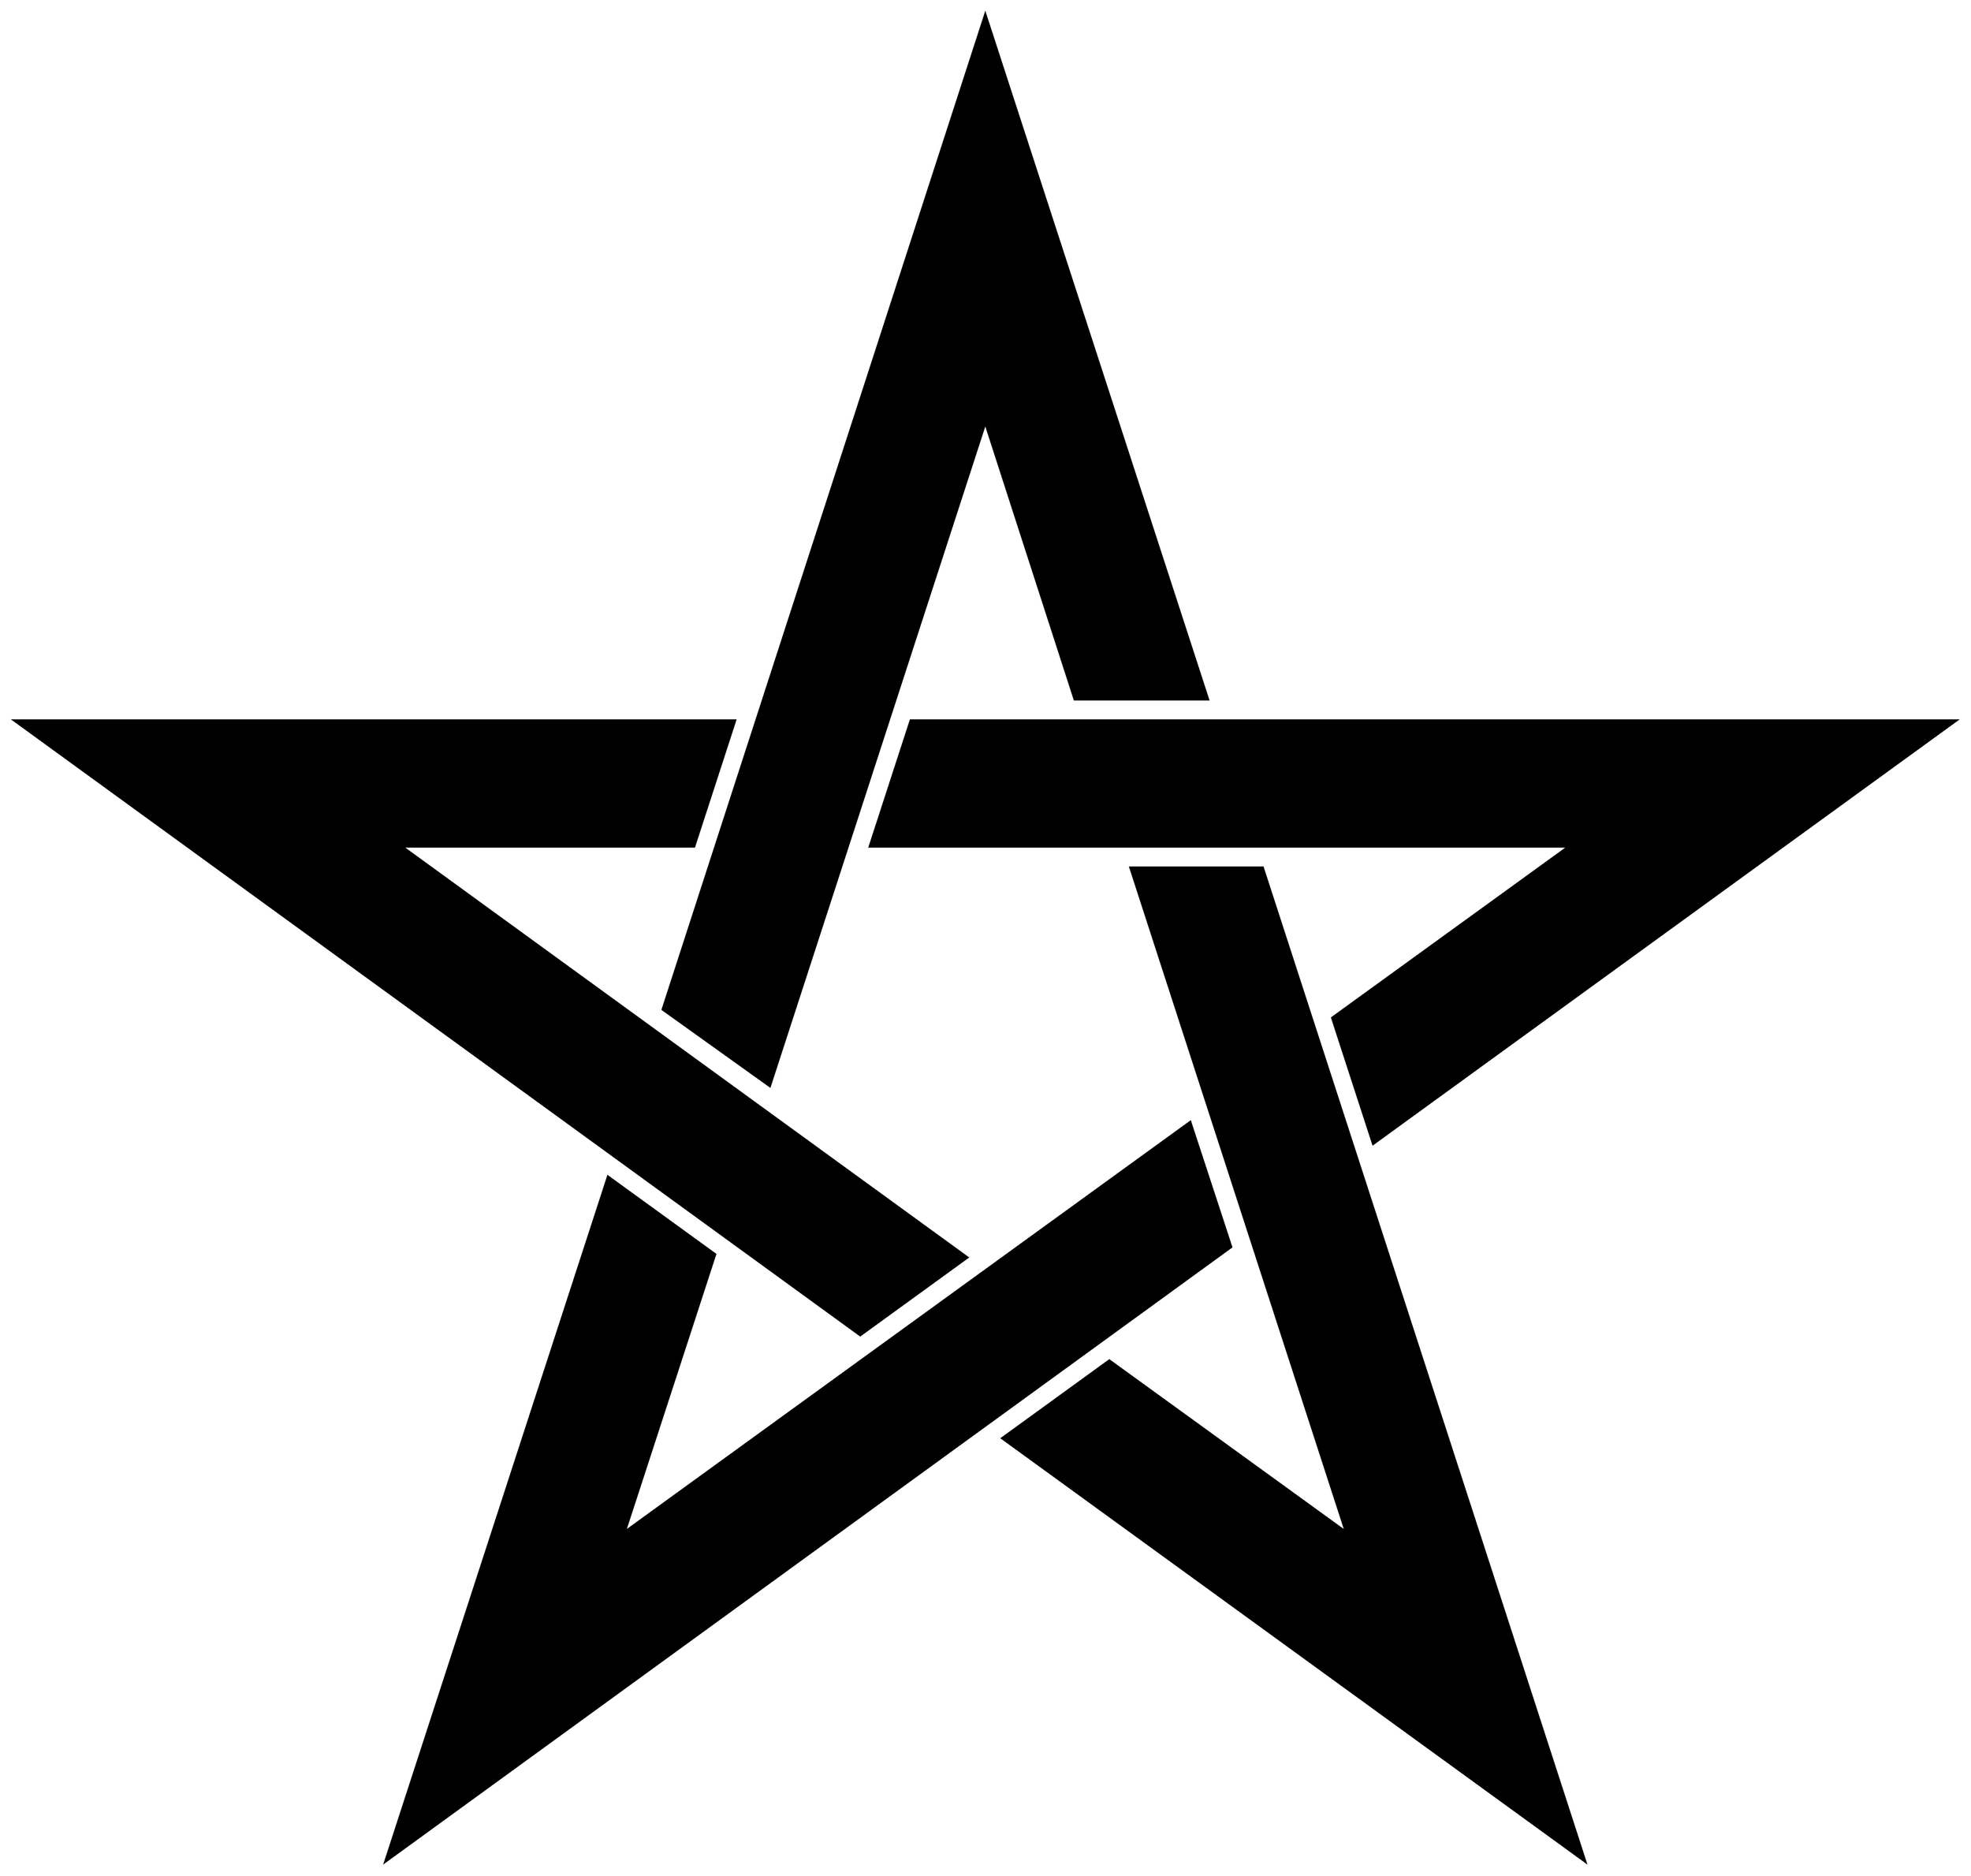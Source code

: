 


\begin{tikzpicture}[y=0.80pt, x=0.80pt, yscale=-1.0, xscale=1.0, inner sep=0pt, outer sep=0pt]
\begin{scope}[shift={(100.0,1706.0)},nonzero rule]
  \path[draw=.,fill=.,line width=1.600pt] (1948.0,-789.0) --
    (1393.0,-386.0) -- (1354.0,-506.0) -- (1579.0,-669.0) --
    (914.0,-669.0) -- (953.0,-789.0) -- (1948.0,-789.0) --
    cycle(1236.0,-809.0) -- (1109.0,-809.0) -- (1024.0,-1072.0)
    -- (819.0,-441.0) -- (717.0,-514.0) -- (1024.0,-1461.0) --
    (1236.0,-809.0) -- cycle(1595.0,297.0) -- (1040.0,-106.0) --
    (1142.0,-180.0) -- (1367.0,-17.0) -- (1162.0,-649.0) --
    (1288.0,-649.0) -- (1595.0,297.0) -- cycle(1007.0,-278.0) --
    (905.0,-204.0) -- (100.0,-789.0) -- (786.0,-789.0) --
    (747.0,-669.0) -- (469.0,-669.0) -- (1007.0,-278.0) --
    cycle(1258.0,-288.0) -- (453.0,297.0) -- (665.0,-355.0) --
    (767.0,-281.0) -- (681.0,-17.0) -- (1219.0,-407.0) --
    (1258.0,-288.0) -- cycle;
\end{scope}

\end{tikzpicture}

